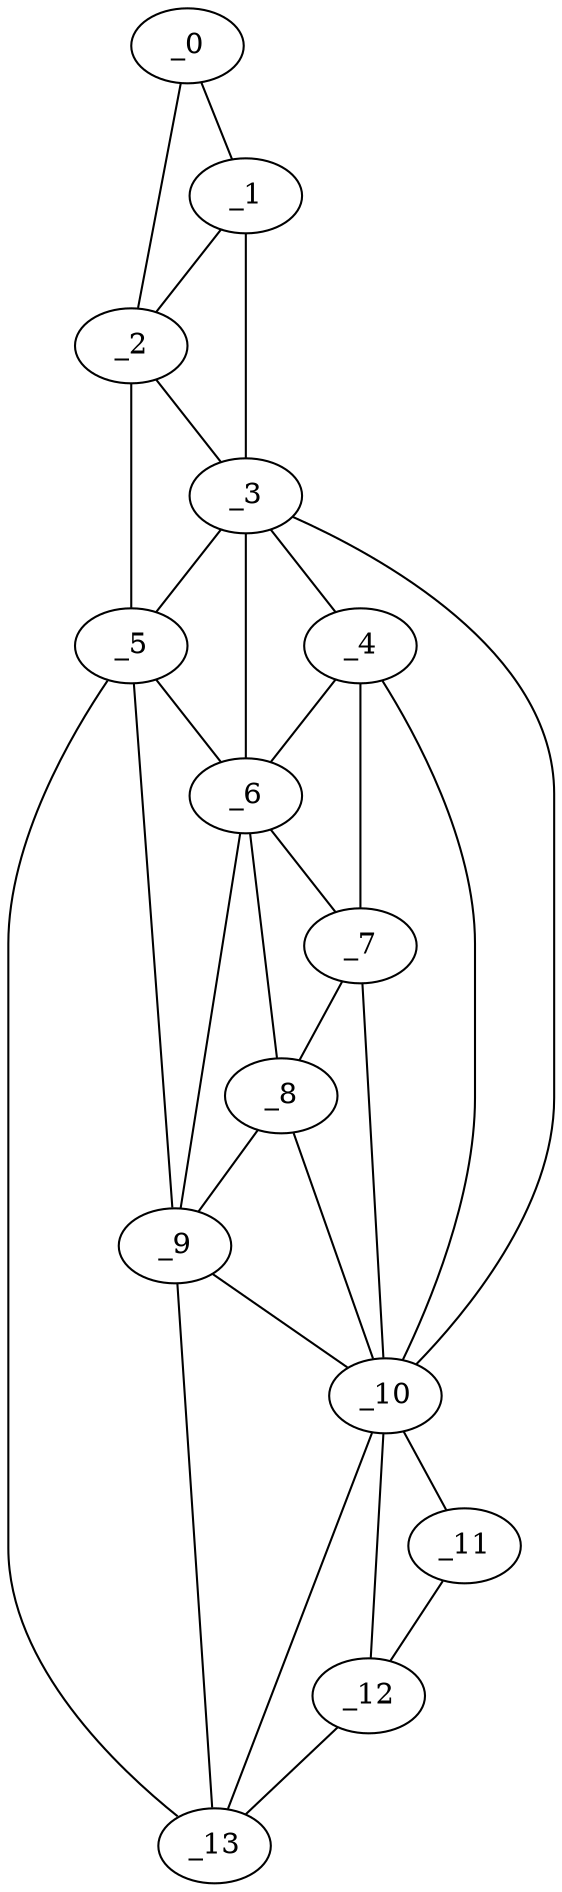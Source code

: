graph "obj21__330.gxl" {
	_0	 [x=5,
		y=76];
	_1	 [x=9,
		y=67];
	_0 -- _1	 [valence=1];
	_2	 [x=13,
		y=77];
	_0 -- _2	 [valence=1];
	_1 -- _2	 [valence=1];
	_3	 [x=60,
		y=48];
	_1 -- _3	 [valence=1];
	_2 -- _3	 [valence=2];
	_5	 [x=70,
		y=76];
	_2 -- _5	 [valence=1];
	_4	 [x=67,
		y=50];
	_3 -- _4	 [valence=1];
	_3 -- _5	 [valence=2];
	_6	 [x=72,
		y=69];
	_3 -- _6	 [valence=1];
	_10	 [x=111,
		y=41];
	_3 -- _10	 [valence=1];
	_4 -- _6	 [valence=2];
	_7	 [x=73,
		y=51];
	_4 -- _7	 [valence=2];
	_4 -- _10	 [valence=1];
	_5 -- _6	 [valence=2];
	_9	 [x=82,
		y=68];
	_5 -- _9	 [valence=1];
	_13	 [x=126,
		y=59];
	_5 -- _13	 [valence=1];
	_6 -- _7	 [valence=1];
	_8	 [x=78,
		y=52];
	_6 -- _8	 [valence=2];
	_6 -- _9	 [valence=2];
	_7 -- _8	 [valence=1];
	_7 -- _10	 [valence=2];
	_8 -- _9	 [valence=1];
	_8 -- _10	 [valence=2];
	_9 -- _10	 [valence=1];
	_9 -- _13	 [valence=2];
	_11	 [x=121,
		y=42];
	_10 -- _11	 [valence=1];
	_12	 [x=125,
		y=46];
	_10 -- _12	 [valence=2];
	_10 -- _13	 [valence=2];
	_11 -- _12	 [valence=1];
	_12 -- _13	 [valence=1];
}
